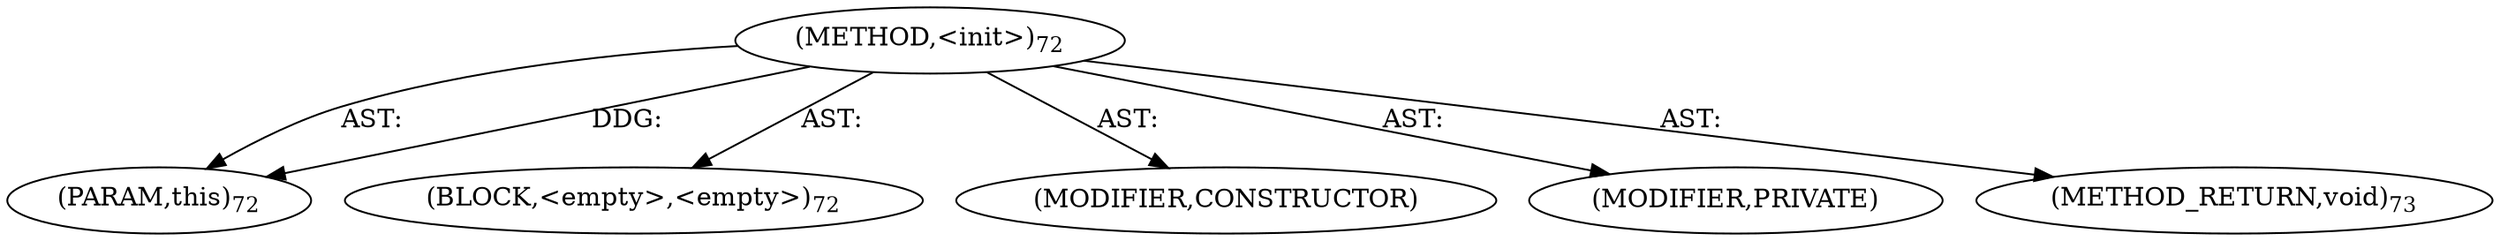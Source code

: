 digraph "&lt;init&gt;" {  
"111669149696" [label = <(METHOD,&lt;init&gt;)<SUB>72</SUB>> ]
"115964116992" [label = <(PARAM,this)<SUB>72</SUB>> ]
"25769803776" [label = <(BLOCK,&lt;empty&gt;,&lt;empty&gt;)<SUB>72</SUB>> ]
"133143986178" [label = <(MODIFIER,CONSTRUCTOR)> ]
"133143986179" [label = <(MODIFIER,PRIVATE)> ]
"128849018880" [label = <(METHOD_RETURN,void)<SUB>73</SUB>> ]
  "111669149696" -> "115964116992"  [ label = "AST: "] 
  "111669149696" -> "25769803776"  [ label = "AST: "] 
  "111669149696" -> "133143986178"  [ label = "AST: "] 
  "111669149696" -> "133143986179"  [ label = "AST: "] 
  "111669149696" -> "128849018880"  [ label = "AST: "] 
  "111669149696" -> "115964116992"  [ label = "DDG: "] 
}
